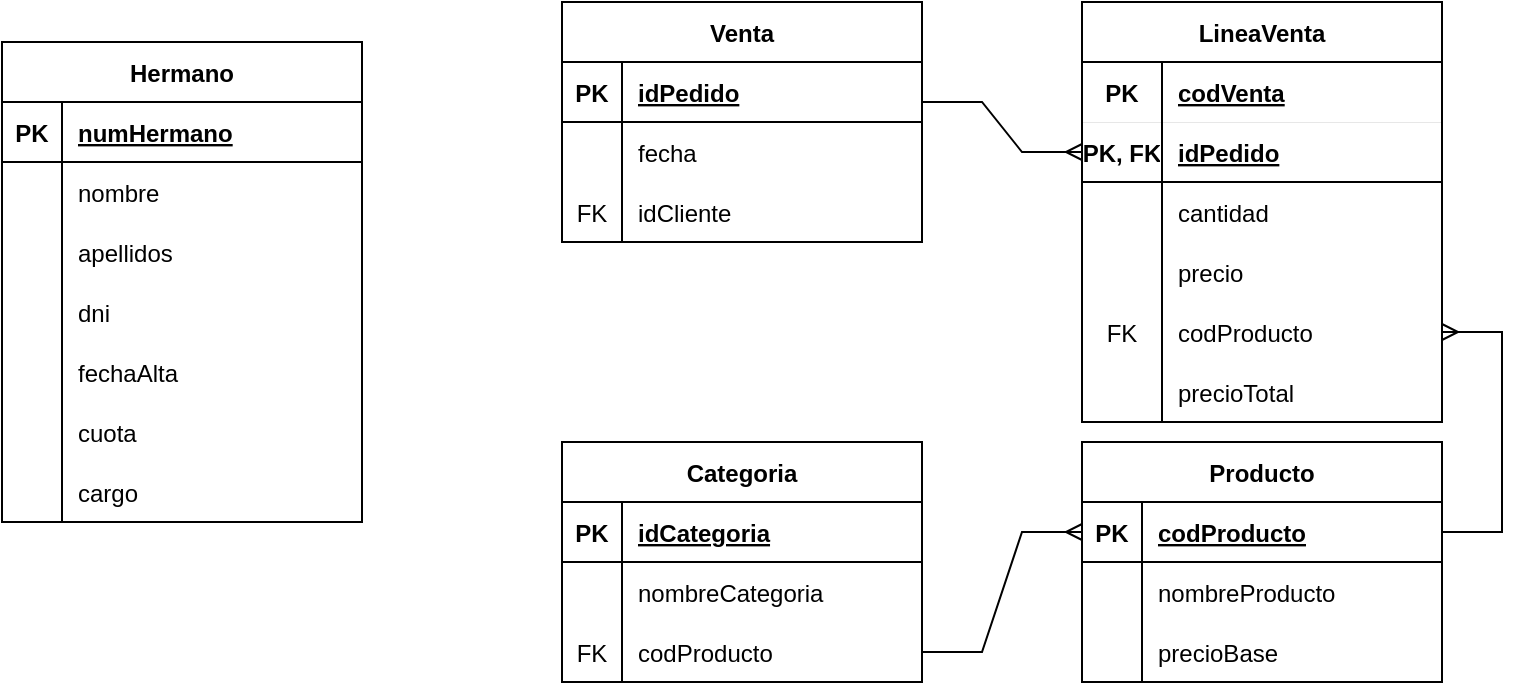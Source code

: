 <mxfile version="20.8.16" type="device"><diagram id="R2lEEEUBdFMjLlhIrx00" name="Page-1"><mxGraphModel dx="1036" dy="606" grid="1" gridSize="10" guides="1" tooltips="1" connect="1" arrows="1" fold="1" page="1" pageScale="1" pageWidth="850" pageHeight="1100" math="0" shadow="0" extFonts="Permanent Marker^https://fonts.googleapis.com/css?family=Permanent+Marker"><root><mxCell id="0"/><mxCell id="1" parent="0"/><mxCell id="QWO19IZaFniP3fKkTr0W-14" value="Venta" style="shape=table;startSize=30;container=1;collapsible=1;childLayout=tableLayout;fixedRows=1;rowLines=0;fontStyle=1;align=center;resizeLast=1;" parent="1" vertex="1"><mxGeometry x="310" y="60" width="180" height="120" as="geometry"/></mxCell><mxCell id="QWO19IZaFniP3fKkTr0W-15" value="" style="shape=tableRow;horizontal=0;startSize=0;swimlaneHead=0;swimlaneBody=0;fillColor=none;collapsible=0;dropTarget=0;points=[[0,0.5],[1,0.5]];portConstraint=eastwest;top=0;left=0;right=0;bottom=1;" parent="QWO19IZaFniP3fKkTr0W-14" vertex="1"><mxGeometry y="30" width="180" height="30" as="geometry"/></mxCell><mxCell id="QWO19IZaFniP3fKkTr0W-16" value="PK" style="shape=partialRectangle;connectable=0;fillColor=none;top=0;left=0;bottom=0;right=0;fontStyle=1;overflow=hidden;" parent="QWO19IZaFniP3fKkTr0W-15" vertex="1"><mxGeometry width="30" height="30" as="geometry"><mxRectangle width="30" height="30" as="alternateBounds"/></mxGeometry></mxCell><mxCell id="QWO19IZaFniP3fKkTr0W-17" value="idPedido" style="shape=partialRectangle;connectable=0;fillColor=none;top=0;left=0;bottom=0;right=0;align=left;spacingLeft=6;fontStyle=5;overflow=hidden;" parent="QWO19IZaFniP3fKkTr0W-15" vertex="1"><mxGeometry x="30" width="150" height="30" as="geometry"><mxRectangle width="150" height="30" as="alternateBounds"/></mxGeometry></mxCell><mxCell id="QWO19IZaFniP3fKkTr0W-18" value="" style="shape=tableRow;horizontal=0;startSize=0;swimlaneHead=0;swimlaneBody=0;fillColor=none;collapsible=0;dropTarget=0;points=[[0,0.5],[1,0.5]];portConstraint=eastwest;top=0;left=0;right=0;bottom=0;" parent="QWO19IZaFniP3fKkTr0W-14" vertex="1"><mxGeometry y="60" width="180" height="30" as="geometry"/></mxCell><mxCell id="QWO19IZaFniP3fKkTr0W-19" value="" style="shape=partialRectangle;connectable=0;fillColor=none;top=0;left=0;bottom=0;right=0;editable=1;overflow=hidden;" parent="QWO19IZaFniP3fKkTr0W-18" vertex="1"><mxGeometry width="30" height="30" as="geometry"><mxRectangle width="30" height="30" as="alternateBounds"/></mxGeometry></mxCell><mxCell id="QWO19IZaFniP3fKkTr0W-20" value="fecha" style="shape=partialRectangle;connectable=0;fillColor=none;top=0;left=0;bottom=0;right=0;align=left;spacingLeft=6;overflow=hidden;" parent="QWO19IZaFniP3fKkTr0W-18" vertex="1"><mxGeometry x="30" width="150" height="30" as="geometry"><mxRectangle width="150" height="30" as="alternateBounds"/></mxGeometry></mxCell><mxCell id="QWO19IZaFniP3fKkTr0W-21" value="" style="shape=tableRow;horizontal=0;startSize=0;swimlaneHead=0;swimlaneBody=0;fillColor=none;collapsible=0;dropTarget=0;points=[[0,0.5],[1,0.5]];portConstraint=eastwest;top=0;left=0;right=0;bottom=0;" parent="QWO19IZaFniP3fKkTr0W-14" vertex="1"><mxGeometry y="90" width="180" height="30" as="geometry"/></mxCell><mxCell id="QWO19IZaFniP3fKkTr0W-22" value="FK" style="shape=partialRectangle;connectable=0;fillColor=none;top=0;left=0;bottom=0;right=0;editable=1;overflow=hidden;" parent="QWO19IZaFniP3fKkTr0W-21" vertex="1"><mxGeometry width="30" height="30" as="geometry"><mxRectangle width="30" height="30" as="alternateBounds"/></mxGeometry></mxCell><mxCell id="QWO19IZaFniP3fKkTr0W-23" value="idCliente" style="shape=partialRectangle;connectable=0;fillColor=none;top=0;left=0;bottom=0;right=0;align=left;spacingLeft=6;overflow=hidden;" parent="QWO19IZaFniP3fKkTr0W-21" vertex="1"><mxGeometry x="30" width="150" height="30" as="geometry"><mxRectangle width="150" height="30" as="alternateBounds"/></mxGeometry></mxCell><mxCell id="QWO19IZaFniP3fKkTr0W-27" value="LineaVenta" style="shape=table;startSize=30;container=1;collapsible=1;childLayout=tableLayout;fixedRows=1;rowLines=0;fontStyle=1;align=center;resizeLast=1;" parent="1" vertex="1"><mxGeometry x="570" y="60" width="180" height="210" as="geometry"/></mxCell><mxCell id="QWO19IZaFniP3fKkTr0W-28" value="" style="shape=tableRow;horizontal=0;startSize=0;swimlaneHead=0;swimlaneBody=0;fillColor=none;collapsible=0;dropTarget=0;points=[[0,0.5],[1,0.5]];portConstraint=eastwest;top=0;left=0;right=0;bottom=1;strokeWidth=0;" parent="QWO19IZaFniP3fKkTr0W-27" vertex="1"><mxGeometry y="30" width="180" height="30" as="geometry"/></mxCell><mxCell id="QWO19IZaFniP3fKkTr0W-29" value="PK" style="shape=partialRectangle;connectable=0;fillColor=none;top=0;left=0;bottom=0;right=0;fontStyle=1;overflow=hidden;" parent="QWO19IZaFniP3fKkTr0W-28" vertex="1"><mxGeometry width="40" height="30" as="geometry"><mxRectangle width="40" height="30" as="alternateBounds"/></mxGeometry></mxCell><mxCell id="QWO19IZaFniP3fKkTr0W-30" value="codVenta" style="shape=partialRectangle;connectable=0;fillColor=none;top=0;left=0;bottom=0;right=0;align=left;spacingLeft=6;fontStyle=5;overflow=hidden;" parent="QWO19IZaFniP3fKkTr0W-28" vertex="1"><mxGeometry x="40" width="140" height="30" as="geometry"><mxRectangle width="140" height="30" as="alternateBounds"/></mxGeometry></mxCell><mxCell id="QWO19IZaFniP3fKkTr0W-108" value="" style="shape=tableRow;horizontal=0;startSize=0;swimlaneHead=0;swimlaneBody=0;fillColor=none;collapsible=0;dropTarget=0;points=[[0,0.5],[1,0.5]];portConstraint=eastwest;top=0;left=0;right=0;bottom=1;" parent="QWO19IZaFniP3fKkTr0W-27" vertex="1"><mxGeometry y="60" width="180" height="30" as="geometry"/></mxCell><mxCell id="QWO19IZaFniP3fKkTr0W-109" value="PK, FK" style="shape=partialRectangle;connectable=0;fillColor=none;top=0;left=0;bottom=0;right=0;fontStyle=1;overflow=hidden;" parent="QWO19IZaFniP3fKkTr0W-108" vertex="1"><mxGeometry width="40" height="30" as="geometry"><mxRectangle width="40" height="30" as="alternateBounds"/></mxGeometry></mxCell><mxCell id="QWO19IZaFniP3fKkTr0W-110" value="idPedido" style="shape=partialRectangle;connectable=0;fillColor=none;top=0;left=0;bottom=0;right=0;align=left;spacingLeft=6;fontStyle=5;overflow=hidden;" parent="QWO19IZaFniP3fKkTr0W-108" vertex="1"><mxGeometry x="40" width="140" height="30" as="geometry"><mxRectangle width="140" height="30" as="alternateBounds"/></mxGeometry></mxCell><mxCell id="QWO19IZaFniP3fKkTr0W-31" value="" style="shape=tableRow;horizontal=0;startSize=0;swimlaneHead=0;swimlaneBody=0;fillColor=none;collapsible=0;dropTarget=0;points=[[0,0.5],[1,0.5]];portConstraint=eastwest;top=0;left=0;right=0;bottom=0;" parent="QWO19IZaFniP3fKkTr0W-27" vertex="1"><mxGeometry y="90" width="180" height="30" as="geometry"/></mxCell><mxCell id="QWO19IZaFniP3fKkTr0W-32" value="" style="shape=partialRectangle;connectable=0;fillColor=none;top=0;left=0;bottom=0;right=0;editable=1;overflow=hidden;" parent="QWO19IZaFniP3fKkTr0W-31" vertex="1"><mxGeometry width="40" height="30" as="geometry"><mxRectangle width="40" height="30" as="alternateBounds"/></mxGeometry></mxCell><mxCell id="QWO19IZaFniP3fKkTr0W-33" value="cantidad" style="shape=partialRectangle;connectable=0;fillColor=none;top=0;left=0;bottom=0;right=0;align=left;spacingLeft=6;overflow=hidden;" parent="QWO19IZaFniP3fKkTr0W-31" vertex="1"><mxGeometry x="40" width="140" height="30" as="geometry"><mxRectangle width="140" height="30" as="alternateBounds"/></mxGeometry></mxCell><mxCell id="QWO19IZaFniP3fKkTr0W-34" value="" style="shape=tableRow;horizontal=0;startSize=0;swimlaneHead=0;swimlaneBody=0;fillColor=none;collapsible=0;dropTarget=0;points=[[0,0.5],[1,0.5]];portConstraint=eastwest;top=0;left=0;right=0;bottom=0;" parent="QWO19IZaFniP3fKkTr0W-27" vertex="1"><mxGeometry y="120" width="180" height="30" as="geometry"/></mxCell><mxCell id="QWO19IZaFniP3fKkTr0W-35" value="" style="shape=partialRectangle;connectable=0;fillColor=none;top=0;left=0;bottom=0;right=0;editable=1;overflow=hidden;" parent="QWO19IZaFniP3fKkTr0W-34" vertex="1"><mxGeometry width="40" height="30" as="geometry"><mxRectangle width="40" height="30" as="alternateBounds"/></mxGeometry></mxCell><mxCell id="QWO19IZaFniP3fKkTr0W-36" value="precio" style="shape=partialRectangle;connectable=0;fillColor=none;top=0;left=0;bottom=0;right=0;align=left;spacingLeft=6;overflow=hidden;" parent="QWO19IZaFniP3fKkTr0W-34" vertex="1"><mxGeometry x="40" width="140" height="30" as="geometry"><mxRectangle width="140" height="30" as="alternateBounds"/></mxGeometry></mxCell><mxCell id="I2Biw-1nGTQXB53-YFPX-5" value="" style="shape=tableRow;horizontal=0;startSize=0;swimlaneHead=0;swimlaneBody=0;fillColor=none;collapsible=0;dropTarget=0;points=[[0,0.5],[1,0.5]];portConstraint=eastwest;top=0;left=0;right=0;bottom=0;" parent="QWO19IZaFniP3fKkTr0W-27" vertex="1"><mxGeometry y="150" width="180" height="30" as="geometry"/></mxCell><mxCell id="I2Biw-1nGTQXB53-YFPX-6" value="FK" style="shape=partialRectangle;connectable=0;fillColor=none;top=0;left=0;bottom=0;right=0;editable=1;overflow=hidden;" parent="I2Biw-1nGTQXB53-YFPX-5" vertex="1"><mxGeometry width="40" height="30" as="geometry"><mxRectangle width="40" height="30" as="alternateBounds"/></mxGeometry></mxCell><mxCell id="I2Biw-1nGTQXB53-YFPX-7" value="codProducto" style="shape=partialRectangle;connectable=0;fillColor=none;top=0;left=0;bottom=0;right=0;align=left;spacingLeft=6;overflow=hidden;" parent="I2Biw-1nGTQXB53-YFPX-5" vertex="1"><mxGeometry x="40" width="140" height="30" as="geometry"><mxRectangle width="140" height="30" as="alternateBounds"/></mxGeometry></mxCell><mxCell id="I2Biw-1nGTQXB53-YFPX-2" value="" style="shape=tableRow;horizontal=0;startSize=0;swimlaneHead=0;swimlaneBody=0;fillColor=none;collapsible=0;dropTarget=0;points=[[0,0.5],[1,0.5]];portConstraint=eastwest;top=0;left=0;right=0;bottom=0;" parent="QWO19IZaFniP3fKkTr0W-27" vertex="1"><mxGeometry y="180" width="180" height="30" as="geometry"/></mxCell><mxCell id="I2Biw-1nGTQXB53-YFPX-3" value="" style="shape=partialRectangle;connectable=0;fillColor=none;top=0;left=0;bottom=0;right=0;editable=1;overflow=hidden;" parent="I2Biw-1nGTQXB53-YFPX-2" vertex="1"><mxGeometry width="40" height="30" as="geometry"><mxRectangle width="40" height="30" as="alternateBounds"/></mxGeometry></mxCell><mxCell id="I2Biw-1nGTQXB53-YFPX-4" value="precioTotal" style="shape=partialRectangle;connectable=0;fillColor=none;top=0;left=0;bottom=0;right=0;align=left;spacingLeft=6;overflow=hidden;" parent="I2Biw-1nGTQXB53-YFPX-2" vertex="1"><mxGeometry x="40" width="140" height="30" as="geometry"><mxRectangle width="140" height="30" as="alternateBounds"/></mxGeometry></mxCell><mxCell id="QWO19IZaFniP3fKkTr0W-40" value="Producto" style="shape=table;startSize=30;container=1;collapsible=1;childLayout=tableLayout;fixedRows=1;rowLines=0;fontStyle=1;align=center;resizeLast=1;" parent="1" vertex="1"><mxGeometry x="570" y="280" width="180" height="120" as="geometry"/></mxCell><mxCell id="QWO19IZaFniP3fKkTr0W-41" value="" style="shape=tableRow;horizontal=0;startSize=0;swimlaneHead=0;swimlaneBody=0;fillColor=none;collapsible=0;dropTarget=0;points=[[0,0.5],[1,0.5]];portConstraint=eastwest;top=0;left=0;right=0;bottom=1;" parent="QWO19IZaFniP3fKkTr0W-40" vertex="1"><mxGeometry y="30" width="180" height="30" as="geometry"/></mxCell><mxCell id="QWO19IZaFniP3fKkTr0W-42" value="PK" style="shape=partialRectangle;connectable=0;fillColor=none;top=0;left=0;bottom=0;right=0;fontStyle=1;overflow=hidden;" parent="QWO19IZaFniP3fKkTr0W-41" vertex="1"><mxGeometry width="30" height="30" as="geometry"><mxRectangle width="30" height="30" as="alternateBounds"/></mxGeometry></mxCell><mxCell id="QWO19IZaFniP3fKkTr0W-43" value="codProducto" style="shape=partialRectangle;connectable=0;fillColor=none;top=0;left=0;bottom=0;right=0;align=left;spacingLeft=6;fontStyle=5;overflow=hidden;" parent="QWO19IZaFniP3fKkTr0W-41" vertex="1"><mxGeometry x="30" width="150" height="30" as="geometry"><mxRectangle width="150" height="30" as="alternateBounds"/></mxGeometry></mxCell><mxCell id="QWO19IZaFniP3fKkTr0W-44" value="" style="shape=tableRow;horizontal=0;startSize=0;swimlaneHead=0;swimlaneBody=0;fillColor=none;collapsible=0;dropTarget=0;points=[[0,0.5],[1,0.5]];portConstraint=eastwest;top=0;left=0;right=0;bottom=0;" parent="QWO19IZaFniP3fKkTr0W-40" vertex="1"><mxGeometry y="60" width="180" height="30" as="geometry"/></mxCell><mxCell id="QWO19IZaFniP3fKkTr0W-45" value="" style="shape=partialRectangle;connectable=0;fillColor=none;top=0;left=0;bottom=0;right=0;editable=1;overflow=hidden;" parent="QWO19IZaFniP3fKkTr0W-44" vertex="1"><mxGeometry width="30" height="30" as="geometry"><mxRectangle width="30" height="30" as="alternateBounds"/></mxGeometry></mxCell><mxCell id="QWO19IZaFniP3fKkTr0W-46" value="nombreProducto" style="shape=partialRectangle;connectable=0;fillColor=none;top=0;left=0;bottom=0;right=0;align=left;spacingLeft=6;overflow=hidden;" parent="QWO19IZaFniP3fKkTr0W-44" vertex="1"><mxGeometry x="30" width="150" height="30" as="geometry"><mxRectangle width="150" height="30" as="alternateBounds"/></mxGeometry></mxCell><mxCell id="QWO19IZaFniP3fKkTr0W-47" value="" style="shape=tableRow;horizontal=0;startSize=0;swimlaneHead=0;swimlaneBody=0;fillColor=none;collapsible=0;dropTarget=0;points=[[0,0.5],[1,0.5]];portConstraint=eastwest;top=0;left=0;right=0;bottom=0;" parent="QWO19IZaFniP3fKkTr0W-40" vertex="1"><mxGeometry y="90" width="180" height="30" as="geometry"/></mxCell><mxCell id="QWO19IZaFniP3fKkTr0W-48" value="" style="shape=partialRectangle;connectable=0;fillColor=none;top=0;left=0;bottom=0;right=0;editable=1;overflow=hidden;" parent="QWO19IZaFniP3fKkTr0W-47" vertex="1"><mxGeometry width="30" height="30" as="geometry"><mxRectangle width="30" height="30" as="alternateBounds"/></mxGeometry></mxCell><mxCell id="QWO19IZaFniP3fKkTr0W-49" value="precioBase" style="shape=partialRectangle;connectable=0;fillColor=none;top=0;left=0;bottom=0;right=0;align=left;spacingLeft=6;overflow=hidden;" parent="QWO19IZaFniP3fKkTr0W-47" vertex="1"><mxGeometry x="30" width="150" height="30" as="geometry"><mxRectangle width="150" height="30" as="alternateBounds"/></mxGeometry></mxCell><mxCell id="QWO19IZaFniP3fKkTr0W-53" value="Categoria" style="shape=table;startSize=30;container=1;collapsible=1;childLayout=tableLayout;fixedRows=1;rowLines=0;fontStyle=1;align=center;resizeLast=1;" parent="1" vertex="1"><mxGeometry x="310" y="280" width="180" height="120" as="geometry"/></mxCell><mxCell id="QWO19IZaFniP3fKkTr0W-54" value="" style="shape=tableRow;horizontal=0;startSize=0;swimlaneHead=0;swimlaneBody=0;fillColor=none;collapsible=0;dropTarget=0;points=[[0,0.5],[1,0.5]];portConstraint=eastwest;top=0;left=0;right=0;bottom=1;" parent="QWO19IZaFniP3fKkTr0W-53" vertex="1"><mxGeometry y="30" width="180" height="30" as="geometry"/></mxCell><mxCell id="QWO19IZaFniP3fKkTr0W-55" value="PK" style="shape=partialRectangle;connectable=0;fillColor=none;top=0;left=0;bottom=0;right=0;fontStyle=1;overflow=hidden;" parent="QWO19IZaFniP3fKkTr0W-54" vertex="1"><mxGeometry width="30" height="30" as="geometry"><mxRectangle width="30" height="30" as="alternateBounds"/></mxGeometry></mxCell><mxCell id="QWO19IZaFniP3fKkTr0W-56" value="idCategoria" style="shape=partialRectangle;connectable=0;fillColor=none;top=0;left=0;bottom=0;right=0;align=left;spacingLeft=6;fontStyle=5;overflow=hidden;" parent="QWO19IZaFniP3fKkTr0W-54" vertex="1"><mxGeometry x="30" width="150" height="30" as="geometry"><mxRectangle width="150" height="30" as="alternateBounds"/></mxGeometry></mxCell><mxCell id="QWO19IZaFniP3fKkTr0W-57" value="" style="shape=tableRow;horizontal=0;startSize=0;swimlaneHead=0;swimlaneBody=0;fillColor=none;collapsible=0;dropTarget=0;points=[[0,0.5],[1,0.5]];portConstraint=eastwest;top=0;left=0;right=0;bottom=0;" parent="QWO19IZaFniP3fKkTr0W-53" vertex="1"><mxGeometry y="60" width="180" height="30" as="geometry"/></mxCell><mxCell id="QWO19IZaFniP3fKkTr0W-58" value="" style="shape=partialRectangle;connectable=0;fillColor=none;top=0;left=0;bottom=0;right=0;editable=1;overflow=hidden;" parent="QWO19IZaFniP3fKkTr0W-57" vertex="1"><mxGeometry width="30" height="30" as="geometry"><mxRectangle width="30" height="30" as="alternateBounds"/></mxGeometry></mxCell><mxCell id="QWO19IZaFniP3fKkTr0W-59" value="nombreCategoria" style="shape=partialRectangle;connectable=0;fillColor=none;top=0;left=0;bottom=0;right=0;align=left;spacingLeft=6;overflow=hidden;" parent="QWO19IZaFniP3fKkTr0W-57" vertex="1"><mxGeometry x="30" width="150" height="30" as="geometry"><mxRectangle width="150" height="30" as="alternateBounds"/></mxGeometry></mxCell><mxCell id="QWO19IZaFniP3fKkTr0W-116" value="" style="shape=tableRow;horizontal=0;startSize=0;swimlaneHead=0;swimlaneBody=0;fillColor=none;collapsible=0;dropTarget=0;points=[[0,0.5],[1,0.5]];portConstraint=eastwest;top=0;left=0;right=0;bottom=0;strokeWidth=0;" parent="QWO19IZaFniP3fKkTr0W-53" vertex="1"><mxGeometry y="90" width="180" height="30" as="geometry"/></mxCell><mxCell id="QWO19IZaFniP3fKkTr0W-117" value="FK" style="shape=partialRectangle;connectable=0;fillColor=none;top=0;left=0;bottom=0;right=0;fontStyle=0;overflow=hidden;strokeWidth=0;" parent="QWO19IZaFniP3fKkTr0W-116" vertex="1"><mxGeometry width="30" height="30" as="geometry"><mxRectangle width="30" height="30" as="alternateBounds"/></mxGeometry></mxCell><mxCell id="QWO19IZaFniP3fKkTr0W-118" value="codProducto" style="shape=partialRectangle;connectable=0;fillColor=none;top=0;left=0;bottom=0;right=0;align=left;spacingLeft=6;fontStyle=0;overflow=hidden;strokeWidth=0;" parent="QWO19IZaFniP3fKkTr0W-116" vertex="1"><mxGeometry x="30" width="150" height="30" as="geometry"><mxRectangle width="150" height="30" as="alternateBounds"/></mxGeometry></mxCell><mxCell id="QWO19IZaFniP3fKkTr0W-66" value="Hermano" style="shape=table;startSize=30;container=1;collapsible=1;childLayout=tableLayout;fixedRows=1;rowLines=0;fontStyle=1;align=center;resizeLast=1;" parent="1" vertex="1"><mxGeometry x="30" y="80" width="180" height="240" as="geometry"/></mxCell><mxCell id="QWO19IZaFniP3fKkTr0W-67" value="" style="shape=tableRow;horizontal=0;startSize=0;swimlaneHead=0;swimlaneBody=0;fillColor=none;collapsible=0;dropTarget=0;points=[[0,0.5],[1,0.5]];portConstraint=eastwest;top=0;left=0;right=0;bottom=1;" parent="QWO19IZaFniP3fKkTr0W-66" vertex="1"><mxGeometry y="30" width="180" height="30" as="geometry"/></mxCell><mxCell id="QWO19IZaFniP3fKkTr0W-68" value="PK" style="shape=partialRectangle;connectable=0;fillColor=none;top=0;left=0;bottom=0;right=0;fontStyle=1;overflow=hidden;" parent="QWO19IZaFniP3fKkTr0W-67" vertex="1"><mxGeometry width="30" height="30" as="geometry"><mxRectangle width="30" height="30" as="alternateBounds"/></mxGeometry></mxCell><mxCell id="QWO19IZaFniP3fKkTr0W-69" value="numHermano" style="shape=partialRectangle;connectable=0;fillColor=none;top=0;left=0;bottom=0;right=0;align=left;spacingLeft=6;fontStyle=5;overflow=hidden;" parent="QWO19IZaFniP3fKkTr0W-67" vertex="1"><mxGeometry x="30" width="150" height="30" as="geometry"><mxRectangle width="150" height="30" as="alternateBounds"/></mxGeometry></mxCell><mxCell id="QWO19IZaFniP3fKkTr0W-70" value="" style="shape=tableRow;horizontal=0;startSize=0;swimlaneHead=0;swimlaneBody=0;fillColor=none;collapsible=0;dropTarget=0;points=[[0,0.5],[1,0.5]];portConstraint=eastwest;top=0;left=0;right=0;bottom=0;" parent="QWO19IZaFniP3fKkTr0W-66" vertex="1"><mxGeometry y="60" width="180" height="30" as="geometry"/></mxCell><mxCell id="QWO19IZaFniP3fKkTr0W-71" value="" style="shape=partialRectangle;connectable=0;fillColor=none;top=0;left=0;bottom=0;right=0;editable=1;overflow=hidden;" parent="QWO19IZaFniP3fKkTr0W-70" vertex="1"><mxGeometry width="30" height="30" as="geometry"><mxRectangle width="30" height="30" as="alternateBounds"/></mxGeometry></mxCell><mxCell id="QWO19IZaFniP3fKkTr0W-72" value="nombre" style="shape=partialRectangle;connectable=0;fillColor=none;top=0;left=0;bottom=0;right=0;align=left;spacingLeft=6;overflow=hidden;" parent="QWO19IZaFniP3fKkTr0W-70" vertex="1"><mxGeometry x="30" width="150" height="30" as="geometry"><mxRectangle width="150" height="30" as="alternateBounds"/></mxGeometry></mxCell><mxCell id="QWO19IZaFniP3fKkTr0W-73" value="" style="shape=tableRow;horizontal=0;startSize=0;swimlaneHead=0;swimlaneBody=0;fillColor=none;collapsible=0;dropTarget=0;points=[[0,0.5],[1,0.5]];portConstraint=eastwest;top=0;left=0;right=0;bottom=0;" parent="QWO19IZaFniP3fKkTr0W-66" vertex="1"><mxGeometry y="90" width="180" height="30" as="geometry"/></mxCell><mxCell id="QWO19IZaFniP3fKkTr0W-74" value="" style="shape=partialRectangle;connectable=0;fillColor=none;top=0;left=0;bottom=0;right=0;editable=1;overflow=hidden;" parent="QWO19IZaFniP3fKkTr0W-73" vertex="1"><mxGeometry width="30" height="30" as="geometry"><mxRectangle width="30" height="30" as="alternateBounds"/></mxGeometry></mxCell><mxCell id="QWO19IZaFniP3fKkTr0W-75" value="apellidos" style="shape=partialRectangle;connectable=0;fillColor=none;top=0;left=0;bottom=0;right=0;align=left;spacingLeft=6;overflow=hidden;" parent="QWO19IZaFniP3fKkTr0W-73" vertex="1"><mxGeometry x="30" width="150" height="30" as="geometry"><mxRectangle width="150" height="30" as="alternateBounds"/></mxGeometry></mxCell><mxCell id="QWO19IZaFniP3fKkTr0W-76" value="" style="shape=tableRow;horizontal=0;startSize=0;swimlaneHead=0;swimlaneBody=0;fillColor=none;collapsible=0;dropTarget=0;points=[[0,0.5],[1,0.5]];portConstraint=eastwest;top=0;left=0;right=0;bottom=0;" parent="QWO19IZaFniP3fKkTr0W-66" vertex="1"><mxGeometry y="120" width="180" height="30" as="geometry"/></mxCell><mxCell id="QWO19IZaFniP3fKkTr0W-77" value="" style="shape=partialRectangle;connectable=0;fillColor=none;top=0;left=0;bottom=0;right=0;editable=1;overflow=hidden;" parent="QWO19IZaFniP3fKkTr0W-76" vertex="1"><mxGeometry width="30" height="30" as="geometry"><mxRectangle width="30" height="30" as="alternateBounds"/></mxGeometry></mxCell><mxCell id="QWO19IZaFniP3fKkTr0W-78" value="dni" style="shape=partialRectangle;connectable=0;fillColor=none;top=0;left=0;bottom=0;right=0;align=left;spacingLeft=6;overflow=hidden;" parent="QWO19IZaFniP3fKkTr0W-76" vertex="1"><mxGeometry x="30" width="150" height="30" as="geometry"><mxRectangle width="150" height="30" as="alternateBounds"/></mxGeometry></mxCell><mxCell id="QWO19IZaFniP3fKkTr0W-79" value="" style="shape=tableRow;horizontal=0;startSize=0;swimlaneHead=0;swimlaneBody=0;fillColor=none;collapsible=0;dropTarget=0;points=[[0,0.5],[1,0.5]];portConstraint=eastwest;top=0;left=0;right=0;bottom=0;" parent="QWO19IZaFniP3fKkTr0W-66" vertex="1"><mxGeometry y="150" width="180" height="30" as="geometry"/></mxCell><mxCell id="QWO19IZaFniP3fKkTr0W-80" value="" style="shape=partialRectangle;connectable=0;fillColor=none;top=0;left=0;bottom=0;right=0;editable=1;overflow=hidden;" parent="QWO19IZaFniP3fKkTr0W-79" vertex="1"><mxGeometry width="30" height="30" as="geometry"><mxRectangle width="30" height="30" as="alternateBounds"/></mxGeometry></mxCell><mxCell id="QWO19IZaFniP3fKkTr0W-81" value="fechaAlta" style="shape=partialRectangle;connectable=0;fillColor=none;top=0;left=0;bottom=0;right=0;align=left;spacingLeft=6;overflow=hidden;" parent="QWO19IZaFniP3fKkTr0W-79" vertex="1"><mxGeometry x="30" width="150" height="30" as="geometry"><mxRectangle width="150" height="30" as="alternateBounds"/></mxGeometry></mxCell><mxCell id="QWO19IZaFniP3fKkTr0W-82" value="" style="shape=tableRow;horizontal=0;startSize=0;swimlaneHead=0;swimlaneBody=0;fillColor=none;collapsible=0;dropTarget=0;points=[[0,0.5],[1,0.5]];portConstraint=eastwest;top=0;left=0;right=0;bottom=0;" parent="QWO19IZaFniP3fKkTr0W-66" vertex="1"><mxGeometry y="180" width="180" height="30" as="geometry"/></mxCell><mxCell id="QWO19IZaFniP3fKkTr0W-83" value="" style="shape=partialRectangle;connectable=0;fillColor=none;top=0;left=0;bottom=0;right=0;editable=1;overflow=hidden;" parent="QWO19IZaFniP3fKkTr0W-82" vertex="1"><mxGeometry width="30" height="30" as="geometry"><mxRectangle width="30" height="30" as="alternateBounds"/></mxGeometry></mxCell><mxCell id="QWO19IZaFniP3fKkTr0W-84" value="cuota" style="shape=partialRectangle;connectable=0;fillColor=none;top=0;left=0;bottom=0;right=0;align=left;spacingLeft=6;overflow=hidden;" parent="QWO19IZaFniP3fKkTr0W-82" vertex="1"><mxGeometry x="30" width="150" height="30" as="geometry"><mxRectangle width="150" height="30" as="alternateBounds"/></mxGeometry></mxCell><mxCell id="QWO19IZaFniP3fKkTr0W-85" value="" style="shape=tableRow;horizontal=0;startSize=0;swimlaneHead=0;swimlaneBody=0;fillColor=none;collapsible=0;dropTarget=0;points=[[0,0.5],[1,0.5]];portConstraint=eastwest;top=0;left=0;right=0;bottom=0;" parent="QWO19IZaFniP3fKkTr0W-66" vertex="1"><mxGeometry y="210" width="180" height="30" as="geometry"/></mxCell><mxCell id="QWO19IZaFniP3fKkTr0W-86" value="" style="shape=partialRectangle;connectable=0;fillColor=none;top=0;left=0;bottom=0;right=0;editable=1;overflow=hidden;" parent="QWO19IZaFniP3fKkTr0W-85" vertex="1"><mxGeometry width="30" height="30" as="geometry"><mxRectangle width="30" height="30" as="alternateBounds"/></mxGeometry></mxCell><mxCell id="QWO19IZaFniP3fKkTr0W-87" value="cargo" style="shape=partialRectangle;connectable=0;fillColor=none;top=0;left=0;bottom=0;right=0;align=left;spacingLeft=6;overflow=hidden;" parent="QWO19IZaFniP3fKkTr0W-85" vertex="1"><mxGeometry x="30" width="150" height="30" as="geometry"><mxRectangle width="150" height="30" as="alternateBounds"/></mxGeometry></mxCell><mxCell id="QWO19IZaFniP3fKkTr0W-111" value="" style="edgeStyle=entityRelationEdgeStyle;fontSize=12;html=1;endArrow=ERmany;rounded=0;entryX=0;entryY=0.5;entryDx=0;entryDy=0;" parent="1" target="QWO19IZaFniP3fKkTr0W-108" edge="1"><mxGeometry width="100" height="100" relative="1" as="geometry"><mxPoint x="490" y="110" as="sourcePoint"/><mxPoint x="590" y="10" as="targetPoint"/></mxGeometry></mxCell><mxCell id="QWO19IZaFniP3fKkTr0W-112" value="" style="edgeStyle=entityRelationEdgeStyle;fontSize=12;html=1;endArrow=ERmany;rounded=0;entryX=1;entryY=0.5;entryDx=0;entryDy=0;exitX=1;exitY=0.5;exitDx=0;exitDy=0;" parent="1" source="QWO19IZaFniP3fKkTr0W-41" target="I2Biw-1nGTQXB53-YFPX-5" edge="1"><mxGeometry width="100" height="100" relative="1" as="geometry"><mxPoint x="750" y="280" as="sourcePoint"/><mxPoint x="760" y="120" as="targetPoint"/></mxGeometry></mxCell><mxCell id="QWO19IZaFniP3fKkTr0W-119" value="" style="edgeStyle=entityRelationEdgeStyle;fontSize=12;html=1;endArrow=ERmany;rounded=0;exitX=1;exitY=0.5;exitDx=0;exitDy=0;entryX=0;entryY=0.5;entryDx=0;entryDy=0;" parent="1" source="QWO19IZaFniP3fKkTr0W-116" target="QWO19IZaFniP3fKkTr0W-41" edge="1"><mxGeometry width="100" height="100" relative="1" as="geometry"><mxPoint x="480" y="390" as="sourcePoint"/><mxPoint x="580" y="290" as="targetPoint"/></mxGeometry></mxCell></root></mxGraphModel></diagram></mxfile>